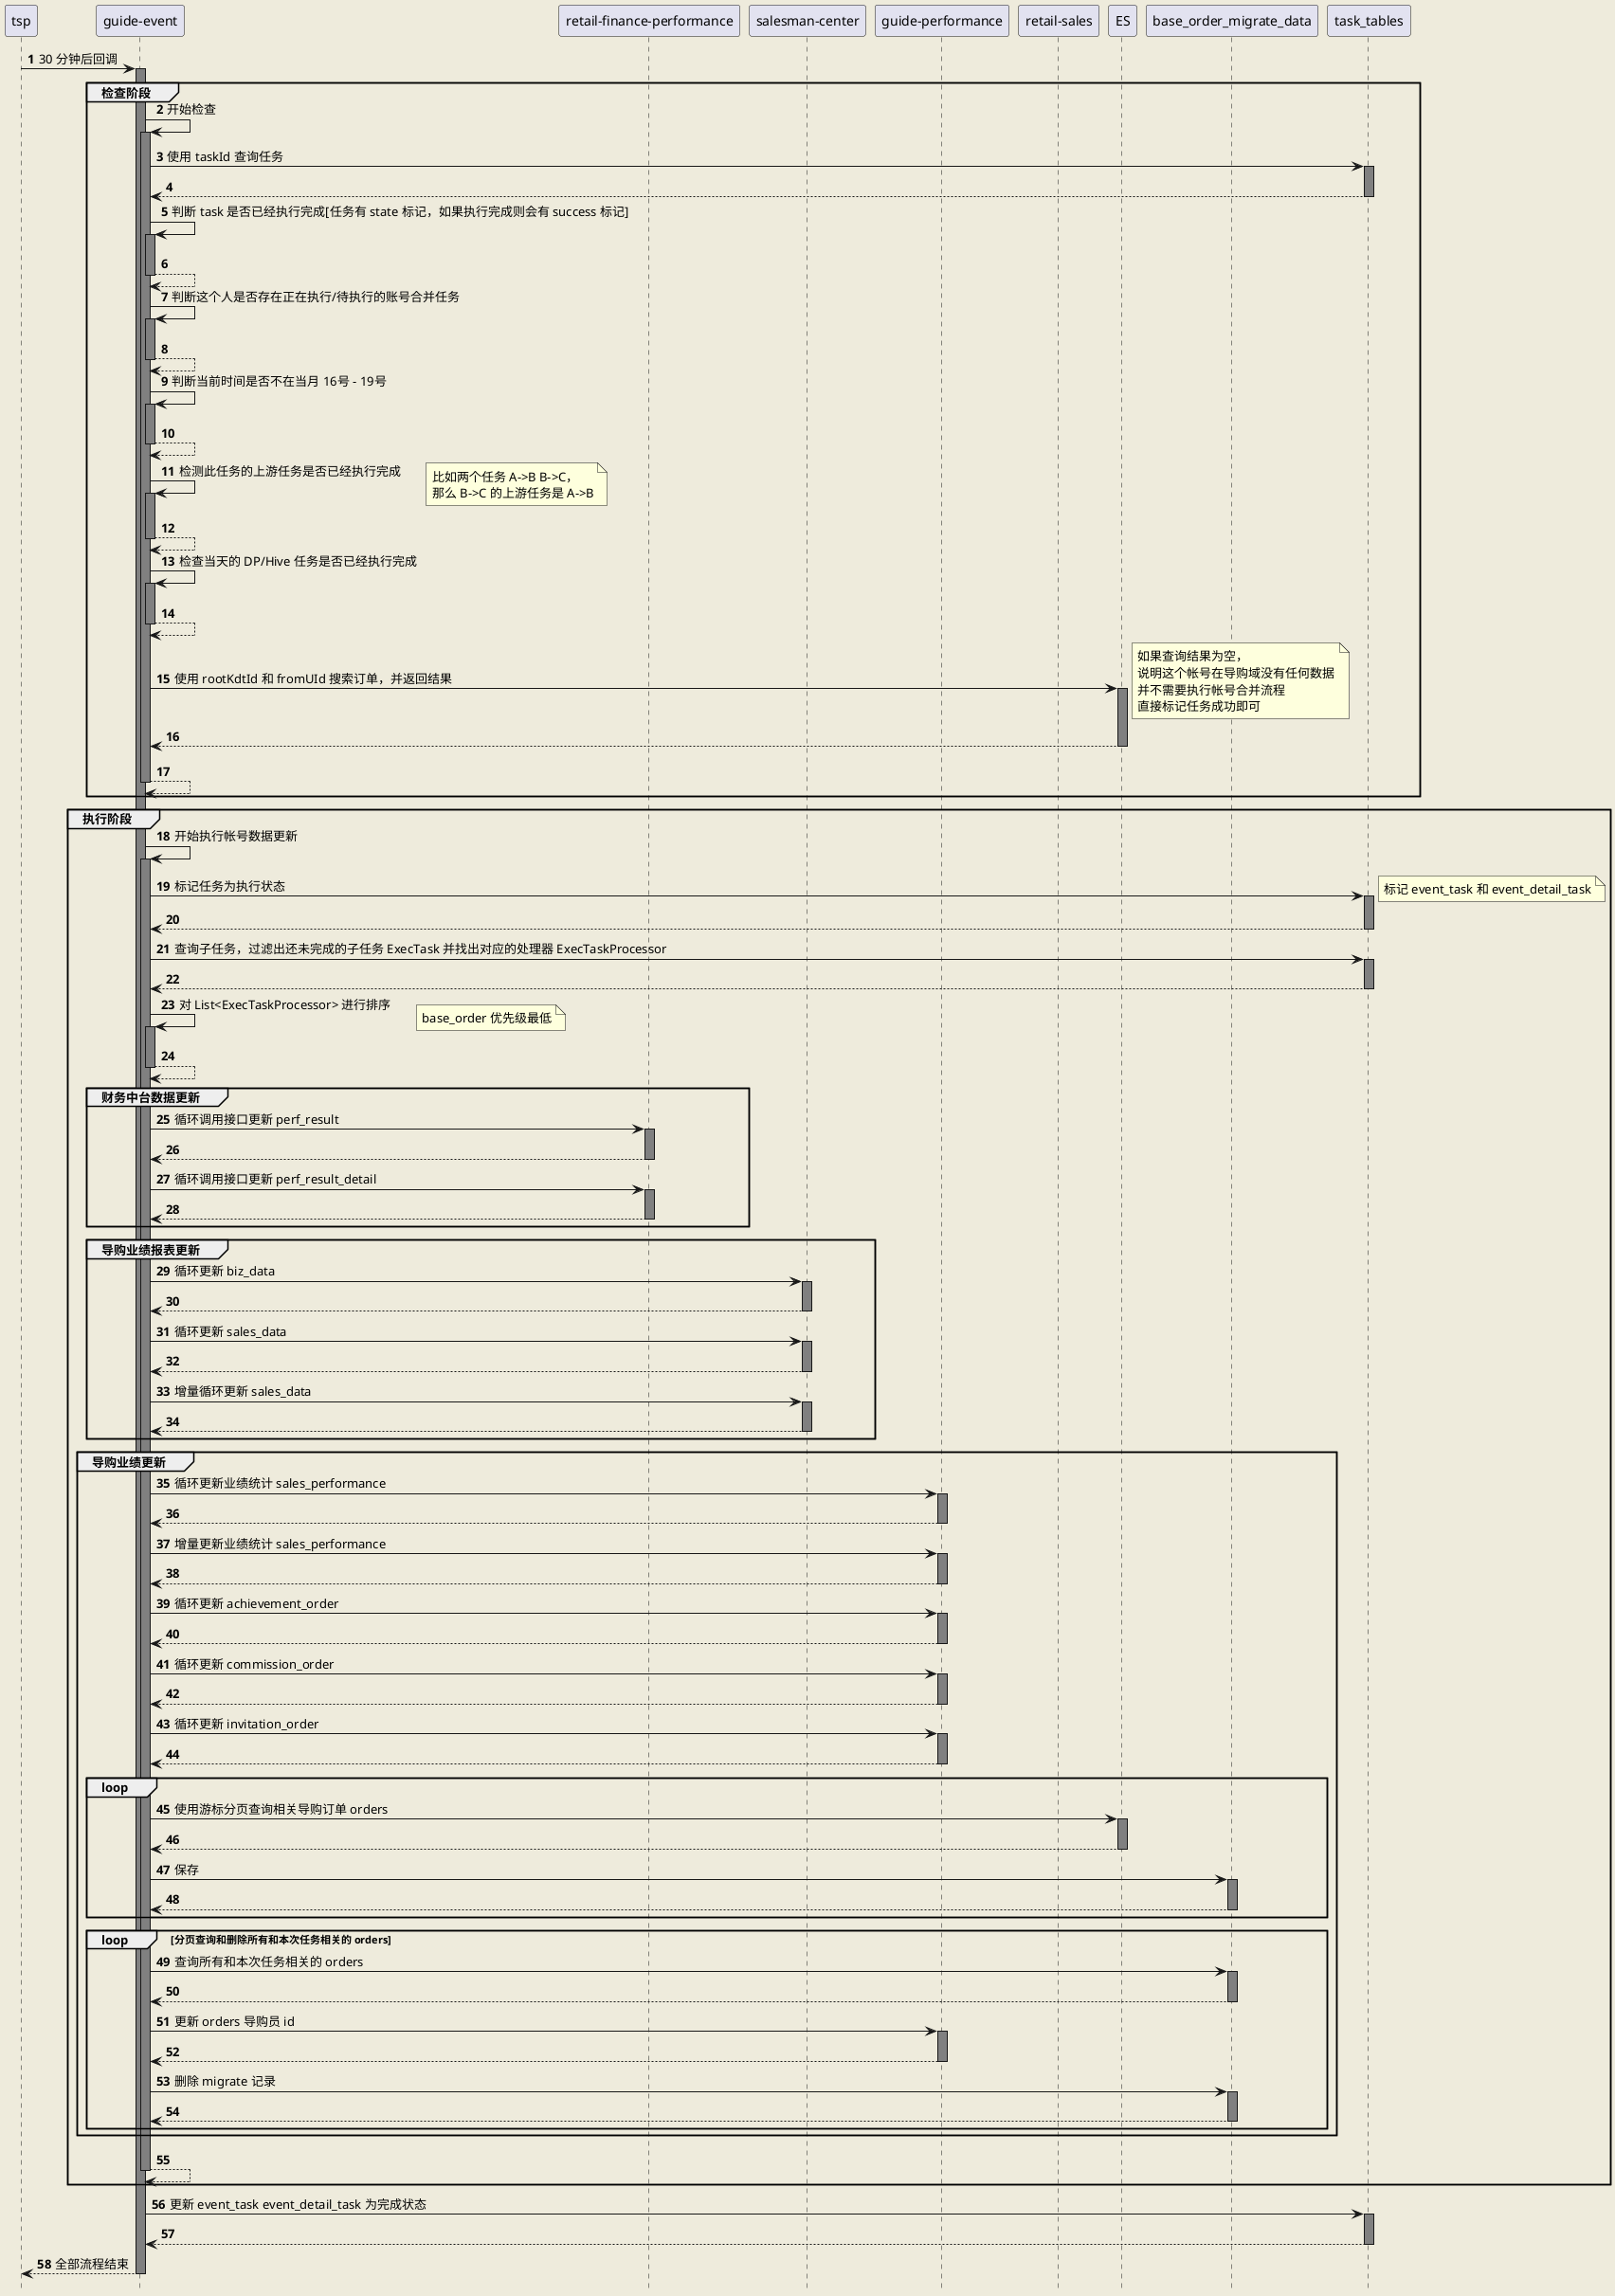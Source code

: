 @startuml
'https://plantuml.com/sequence-diagram

hide footbox
skinparam backgroundColor #EEEBDC

skinparam sequence {
    LifeLineBackgroundColor grey
}

autonumber
autoActivate on

participant "tsp" as tsp
participant "guide-event" as event
participant "retail-finance-performance" as financePerf
participant "salesman-center" as salesman
participant "guide-performance" as guidePerf
participant "retail-sales" as sales
participant "ES" as es
participant "base_order_migrate_data" as migrate
participant "task_tables" as taskTables

tsp -> event : 30 分钟后回调

group 检查阶段

    event -> event : 开始检查

    event -> taskTables : 使用 taskId 查询任务
    return

    event -> event : 判断 task 是否已经执行完成[任务有 state 标记，如果执行完成则会有 success 标记]
    return

    event -> event : 判断这个人是否存在正在执行/待执行的账号合并任务
    return

    event -> event : 判断当前时间是否不在当月 16号 - 19号
    return

    event -> event : 检测此任务的上游任务是否已经执行完成
    note right
        比如两个任务 A->B B->C，
        那么 B->C 的上游任务是 A->B
    end note
    return

    event -> event : 检查当天的 DP/Hive 任务是否已经执行完成
    return

    event -> es : 使用 rootKdtId 和 fromUId 搜索订单，并返回结果
    note right
        如果查询结果为空，
        说明这个帐号在导购域没有任何数据
        并不需要执行帐号合并流程
        直接标记任务成功即可
    end note
    return
    return

end group

group 执行阶段

    event -> event : 开始执行帐号数据更新

    event -> taskTables : 标记任务为执行状态
    note right
        标记 event_task 和 event_detail_task
    end note
    return

    event -> taskTables : 查询子任务，过滤出还未完成的子任务 ExecTask 并找出对应的处理器 ExecTaskProcessor
    return

    event -> event : 对 List<ExecTaskProcessor> 进行排序
    note right
        base_order 优先级最低
    end note
    return

    group 财务中台数据更新
        event -> financePerf : 循环调用接口更新 perf_result
        return

        event -> financePerf : 循环调用接口更新 perf_result_detail
        return
    end group

    group 导购业绩报表更新
        event -> salesman : 循环更新 biz_data
        return

        event -> salesman : 循环更新 sales_data
        return

        event -> salesman : 增量循环更新 sales_data
        return
    end group



    group 导购业绩更新
        event -> guidePerf : 循环更新业绩统计 sales_performance
        return

        event -> guidePerf : 增量更新业绩统计 sales_performance
        return

        event -> guidePerf : 循环更新 achievement_order
        return

        event -> guidePerf : 循环更新 commission_order
        return

        event -> guidePerf : 循环更新 invitation_order
        return

        loop
            event -> es : 使用游标分页查询相关导购订单 orders
            return
            event -> migrate : 保存
            return
        end

        loop 分页查询和删除所有和本次任务相关的 orders
            event -> migrate : 查询所有和本次任务相关的 orders
            return
            event -> guidePerf : 更新 orders 导购员 id
            return
            event -> migrate : 删除 migrate 记录
            return
        end
    end group
    return
end group

event -> taskTables : 更新 event_task event_detail_task 为完成状态
return
return 全部流程结束
@enduml